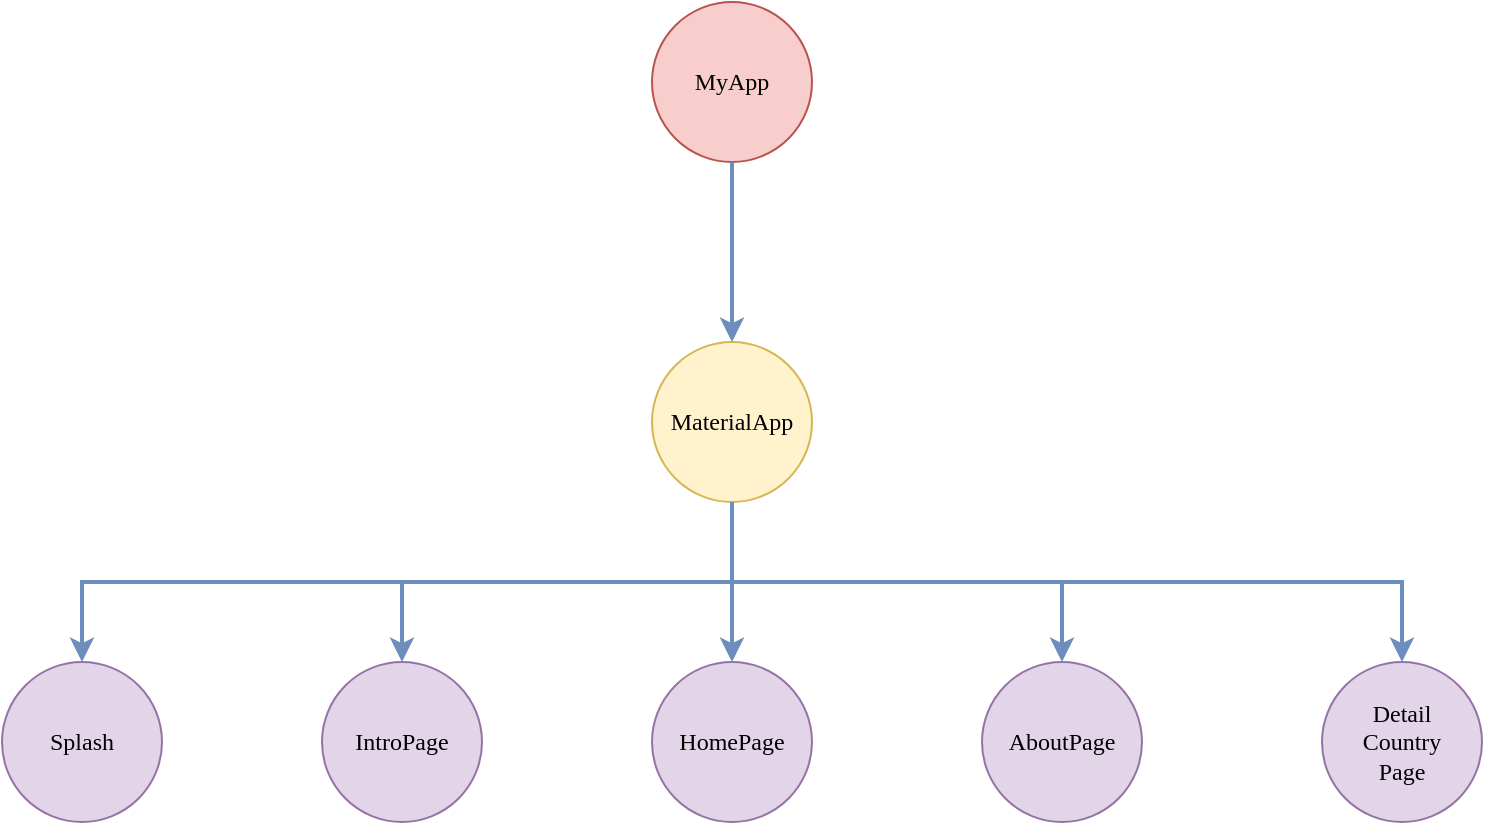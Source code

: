 <mxfile version="13.7.7" type="device"><diagram id="P3VjsTIxWrAU-lOhC9S5" name="Page-1"><mxGraphModel dx="868" dy="479" grid="1" gridSize="10" guides="1" tooltips="1" connect="1" arrows="1" fold="1" page="1" pageScale="1" pageWidth="850" pageHeight="1100" math="0" shadow="0"><root><mxCell id="0"/><mxCell id="1" parent="0"/><mxCell id="6We7aFlQLB5bdp04Nhik-2" value="MyApp" style="ellipse;whiteSpace=wrap;html=1;aspect=fixed;fillColor=#f8cecc;strokeColor=#b85450;fontFamily=Verdana;" vertex="1" parent="1"><mxGeometry x="385" y="210" width="80" height="80" as="geometry"/></mxCell><mxCell id="6We7aFlQLB5bdp04Nhik-3" value="MaterialApp" style="ellipse;whiteSpace=wrap;html=1;aspect=fixed;fontFamily=Verdana;fillColor=#fff2cc;strokeColor=#d6b656;" vertex="1" parent="1"><mxGeometry x="385" y="380" width="80" height="80" as="geometry"/></mxCell><mxCell id="6We7aFlQLB5bdp04Nhik-4" value="HomePage" style="ellipse;whiteSpace=wrap;html=1;aspect=fixed;fontFamily=Verdana;fillColor=#e1d5e7;strokeColor=#9673a6;" vertex="1" parent="1"><mxGeometry x="385" y="540" width="80" height="80" as="geometry"/></mxCell><mxCell id="6We7aFlQLB5bdp04Nhik-5" value="IntroPage" style="ellipse;whiteSpace=wrap;html=1;aspect=fixed;fontFamily=Verdana;fillColor=#e1d5e7;strokeColor=#9673a6;" vertex="1" parent="1"><mxGeometry x="220" y="540" width="80" height="80" as="geometry"/></mxCell><mxCell id="6We7aFlQLB5bdp04Nhik-6" value="AboutPage" style="ellipse;whiteSpace=wrap;html=1;aspect=fixed;fontFamily=Verdana;fillColor=#e1d5e7;strokeColor=#9673a6;" vertex="1" parent="1"><mxGeometry x="550" y="540" width="80" height="80" as="geometry"/></mxCell><mxCell id="6We7aFlQLB5bdp04Nhik-8" value="Splash" style="ellipse;whiteSpace=wrap;html=1;aspect=fixed;fontFamily=Verdana;fillColor=#e1d5e7;strokeColor=#9673a6;" vertex="1" parent="1"><mxGeometry x="60" y="540" width="80" height="80" as="geometry"/></mxCell><mxCell id="6We7aFlQLB5bdp04Nhik-10" value="&lt;div&gt;Detail&lt;/div&gt;&lt;div&gt;Country&lt;/div&gt;&lt;div&gt;Page&lt;/div&gt;" style="ellipse;html=1;aspect=fixed;fontFamily=Verdana;whiteSpace=wrap;fillColor=#e1d5e7;strokeColor=#9673a6;" vertex="1" parent="1"><mxGeometry x="720" y="540" width="80" height="80" as="geometry"/></mxCell><mxCell id="6We7aFlQLB5bdp04Nhik-13" value="" style="endArrow=classic;html=1;fontFamily=Verdana;fontColor=#6666FF;exitX=0.5;exitY=1;exitDx=0;exitDy=0;entryX=0.5;entryY=0;entryDx=0;entryDy=0;fillColor=#dae8fc;strokeColor=#6c8ebf;strokeWidth=2;" edge="1" parent="1" source="6We7aFlQLB5bdp04Nhik-2" target="6We7aFlQLB5bdp04Nhik-3"><mxGeometry width="50" height="50" relative="1" as="geometry"><mxPoint x="420" y="370" as="sourcePoint"/><mxPoint x="470" y="320" as="targetPoint"/></mxGeometry></mxCell><mxCell id="6We7aFlQLB5bdp04Nhik-23" value="" style="edgeStyle=elbowEdgeStyle;elbow=vertical;endArrow=classic;html=1;fontFamily=Verdana;fontColor=#6666FF;entryX=0.5;entryY=0;entryDx=0;entryDy=0;strokeColor=none;rounded=0;" edge="1" parent="1" source="6We7aFlQLB5bdp04Nhik-3" target="6We7aFlQLB5bdp04Nhik-10"><mxGeometry width="50" height="50" relative="1" as="geometry"><mxPoint x="420" y="520" as="sourcePoint"/><mxPoint x="470" y="470" as="targetPoint"/></mxGeometry></mxCell><mxCell id="6We7aFlQLB5bdp04Nhik-24" value="" style="edgeStyle=elbowEdgeStyle;elbow=vertical;endArrow=classic;html=1;fontFamily=Verdana;fontColor=#6666FF;exitX=0.5;exitY=1;exitDx=0;exitDy=0;entryX=0.5;entryY=0;entryDx=0;entryDy=0;rounded=0;fillColor=#dae8fc;strokeColor=#6c8ebf;strokeWidth=2;" edge="1" parent="1" source="6We7aFlQLB5bdp04Nhik-3" target="6We7aFlQLB5bdp04Nhik-5"><mxGeometry width="50" height="50" relative="1" as="geometry"><mxPoint x="420" y="520" as="sourcePoint"/><mxPoint x="470" y="470" as="targetPoint"/></mxGeometry></mxCell><mxCell id="6We7aFlQLB5bdp04Nhik-26" value="" style="edgeStyle=elbowEdgeStyle;elbow=vertical;endArrow=classic;html=1;fontFamily=Verdana;fontColor=#6666FF;exitX=0.5;exitY=1;exitDx=0;exitDy=0;entryX=0.5;entryY=0;entryDx=0;entryDy=0;rounded=0;fillColor=#dae8fc;strokeColor=#6c8ebf;strokeWidth=2;" edge="1" parent="1" source="6We7aFlQLB5bdp04Nhik-3" target="6We7aFlQLB5bdp04Nhik-8"><mxGeometry width="50" height="50" relative="1" as="geometry"><mxPoint x="420" y="520" as="sourcePoint"/><mxPoint x="470" y="470" as="targetPoint"/></mxGeometry></mxCell><mxCell id="6We7aFlQLB5bdp04Nhik-27" value="" style="edgeStyle=elbowEdgeStyle;elbow=vertical;endArrow=classic;html=1;fontFamily=Verdana;fontColor=#6666FF;exitX=0.5;exitY=1;exitDx=0;exitDy=0;rounded=0;entryX=0.5;entryY=0;entryDx=0;entryDy=0;fillColor=#dae8fc;strokeColor=#6c8ebf;strokeWidth=2;" edge="1" parent="1" source="6We7aFlQLB5bdp04Nhik-3" target="6We7aFlQLB5bdp04Nhik-10"><mxGeometry width="50" height="50" relative="1" as="geometry"><mxPoint x="420" y="520" as="sourcePoint"/><mxPoint x="660" y="540" as="targetPoint"/></mxGeometry></mxCell><mxCell id="6We7aFlQLB5bdp04Nhik-28" value="" style="endArrow=classic;html=1;fontFamily=Verdana;fontColor=#6666FF;exitX=0.5;exitY=1;exitDx=0;exitDy=0;entryX=0.5;entryY=0;entryDx=0;entryDy=0;fillColor=#dae8fc;strokeColor=#6c8ebf;strokeWidth=2;" edge="1" parent="1" source="6We7aFlQLB5bdp04Nhik-3" target="6We7aFlQLB5bdp04Nhik-4"><mxGeometry width="50" height="50" relative="1" as="geometry"><mxPoint x="400" y="520" as="sourcePoint"/><mxPoint x="450" y="470" as="targetPoint"/></mxGeometry></mxCell><mxCell id="6We7aFlQLB5bdp04Nhik-29" value="" style="edgeStyle=elbowEdgeStyle;elbow=vertical;endArrow=classic;html=1;fontFamily=Verdana;fontColor=#6666FF;exitX=0.5;exitY=1;exitDx=0;exitDy=0;entryX=0.5;entryY=0;entryDx=0;entryDy=0;rounded=0;fillColor=#dae8fc;strokeColor=#6c8ebf;strokeWidth=2;" edge="1" parent="1" source="6We7aFlQLB5bdp04Nhik-3" target="6We7aFlQLB5bdp04Nhik-6"><mxGeometry width="50" height="50" relative="1" as="geometry"><mxPoint x="390" y="430" as="sourcePoint"/><mxPoint x="440" y="380" as="targetPoint"/></mxGeometry></mxCell></root></mxGraphModel></diagram></mxfile>